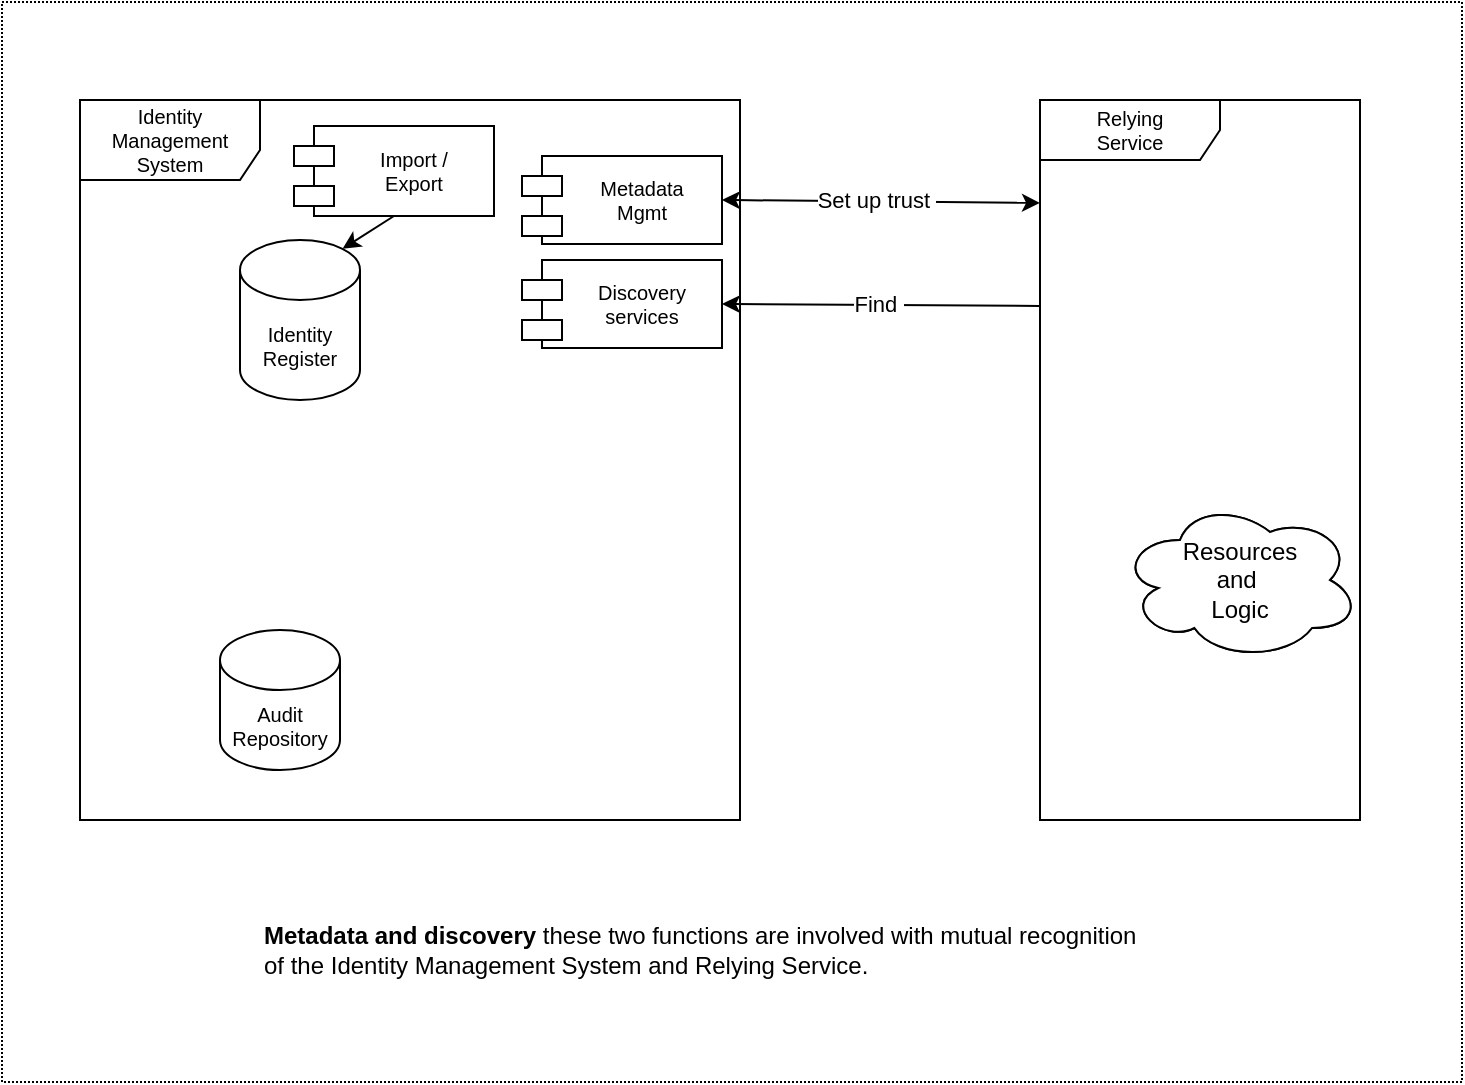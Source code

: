<mxfile version="14.6.13" type="device"><diagram id="3MxPBEOFXovgiWnQYSQU" name="Page-1"><mxGraphModel dx="1124" dy="997" grid="1" gridSize="10" guides="1" tooltips="1" connect="1" arrows="1" fold="1" page="1" pageScale="1" pageWidth="850" pageHeight="1100" math="0" shadow="0"><root><mxCell id="0"/><mxCell id="H_V7B7Z-EGrKVJ_Lkc1i-1" value="border-large" parent="0" visible="0"/><mxCell id="z5116HYtCAXQ4Vh0y6iY-52" value="" style="whiteSpace=wrap;html=1;dashed=1;dashPattern=1 1;fontSize=10;align=left;fillColor=none;" parent="H_V7B7Z-EGrKVJ_Lkc1i-1" vertex="1"><mxGeometry x="70" y="60" width="730" height="680" as="geometry"/></mxCell><mxCell id="H_V7B7Z-EGrKVJ_Lkc1i-4" value="Relying &lt;br style=&quot;font-size: 10px;&quot;&gt;Service" style="shape=umlFrame;whiteSpace=wrap;html=1;width=90;height=30;points=[[0,0.143],[0,0.286],[0,0.429],[0,0.572],[0,0.715],[0,0.858],[1,0.143],[1,0.286],[1,0.429],[1,0.572],[1,0.715],[1,0.858]];SnapToPoint=1;fontSize=10;" parent="H_V7B7Z-EGrKVJ_Lkc1i-1" vertex="1"><mxGeometry x="590" y="250" width="170" height="360" as="geometry"/></mxCell><mxCell id="H_V7B7Z-EGrKVJ_Lkc1i-8" value="border-small" parent="0"/><mxCell id="H_V7B7Z-EGrKVJ_Lkc1i-9" value="" style="whiteSpace=wrap;html=1;dashed=1;dashPattern=1 1;fontSize=10;align=left;fillColor=none;" parent="H_V7B7Z-EGrKVJ_Lkc1i-8" vertex="1"><mxGeometry x="71" y="201" width="730" height="540" as="geometry"/></mxCell><mxCell id="z5116HYtCAXQ4Vh0y6iY-17" value="metadata-discovery" parent="0"/><mxCell id="H_V7B7Z-EGrKVJ_Lkc1i-26" value="Metadata&#10;Mgmt" style="shape=module;align=left;spacingLeft=20;align=center;verticalAlign=middle;fontSize=10;" parent="z5116HYtCAXQ4Vh0y6iY-17" vertex="1"><mxGeometry x="331" y="278" width="100" height="44" as="geometry"/></mxCell><mxCell id="H_V7B7Z-EGrKVJ_Lkc1i-27" value="Discovery&#10;services" style="shape=module;align=left;spacingLeft=20;align=center;verticalAlign=middle;fontSize=10;" parent="z5116HYtCAXQ4Vh0y6iY-17" vertex="1"><mxGeometry x="331" y="330" width="100" height="44" as="geometry"/></mxCell><mxCell id="RwWVnudJju2Ek-YSJpPt-9" value="&lt;b&gt;Metadata and discovery&lt;/b&gt;&amp;nbsp;these two functions are involved with mutual recognition of the Identity Management System and Relying Service." style="text;html=1;strokeColor=none;align=left;verticalAlign=middle;whiteSpace=wrap;fillColor=#ffffff;" vertex="1" parent="z5116HYtCAXQ4Vh0y6iY-17"><mxGeometry x="200" y="640" width="440" height="70" as="geometry"/></mxCell><mxCell id="z5116HYtCAXQ4Vh0y6iY-35" value="authz" parent="0" visible="0"/><mxCell id="z5116HYtCAXQ4Vh0y6iY-34" value="&lt;b&gt;Authorization models vary &lt;/b&gt;Some relying services, perhaps most, perform authorization tasks internally.&amp;nbsp; The local nature of the protected resources often makes this appealing.&amp;nbsp; Sometimes authorization is a shared resource for many relying services.&amp;nbsp; Frequently user attributes help determine access." style="text;html=1;strokeColor=none;align=left;verticalAlign=middle;whiteSpace=wrap;fillColor=#ffffff;" parent="z5116HYtCAXQ4Vh0y6iY-35" vertex="1"><mxGeometry x="200" y="640" width="440" height="80" as="geometry"/></mxCell><mxCell id="z5116HYtCAXQ4Vh0y6iY-22" value="Attribute&#10;Provider" style="shape=module;align=left;spacingLeft=20;align=center;verticalAlign=middle;fontSize=10;" parent="z5116HYtCAXQ4Vh0y6iY-35" vertex="1"><mxGeometry x="330" y="538" width="100" height="44" as="geometry"/></mxCell><mxCell id="z5116HYtCAXQ4Vh0y6iY-47" value="AuthZ" style="edgeStyle=elbowEdgeStyle;orthogonalLoop=1;jettySize=auto;elbow=vertical;html=1;fontSize=10;startArrow=none;startFill=0;endArrow=classic;endFill=1;entryX=1;entryY=0.5;entryDx=0;entryDy=0;exitX=0.88;exitY=0.25;exitDx=0;exitDy=0;exitPerimeter=0;" parent="z5116HYtCAXQ4Vh0y6iY-35" source="H_V7B7Z-EGrKVJ_Lkc1i-5" target="z5116HYtCAXQ4Vh0y6iY-53" edge="1"><mxGeometry relative="1" as="geometry"><Array as="points"><mxPoint x="770" y="380"/><mxPoint x="760" y="430"/><mxPoint x="770" y="360"/><mxPoint x="620" y="380"/><mxPoint x="630" y="410"/></Array></mxGeometry></mxCell><mxCell id="z5116HYtCAXQ4Vh0y6iY-46" value="AuthZ" style="edgeStyle=elbowEdgeStyle;orthogonalLoop=1;jettySize=auto;elbow=vertical;html=1;fontSize=10;startArrow=none;startFill=0;endArrow=classic;endFill=1;exitX=0.96;exitY=0.7;exitDx=0;exitDy=0;exitPerimeter=0;" parent="z5116HYtCAXQ4Vh0y6iY-35" source="_F1U_A68lDV-_akAKqqP-34" target="z5116HYtCAXQ4Vh0y6iY-30" edge="1"><mxGeometry relative="1" as="geometry"><Array as="points"><mxPoint x="790" y="370"/><mxPoint x="780" y="280"/><mxPoint x="710" y="240"/></Array></mxGeometry></mxCell><mxCell id="H_V7B7Z-EGrKVJ_Lkc1i-13" value="Local access&lt;br&gt;data" style="shape=cylinder3;whiteSpace=wrap;html=1;boundedLbl=1;backgroundOutline=1;size=15;fontSize=10;" parent="z5116HYtCAXQ4Vh0y6iY-35" vertex="1"><mxGeometry x="675" y="350" width="50" height="70" as="geometry"/></mxCell><mxCell id="z5116HYtCAXQ4Vh0y6iY-53" value="Local &#10;authorization" style="shape=module;align=left;spacingLeft=20;align=center;verticalAlign=middle;fontSize=10;" parent="z5116HYtCAXQ4Vh0y6iY-35" vertex="1"><mxGeometry x="640" y="300" width="100" height="44" as="geometry"/></mxCell><mxCell id="z5116HYtCAXQ4Vh0y6iY-30" value="Shared authorization" style="shape=umlFrame;whiteSpace=wrap;html=1;width=80;height=30;points=[[0,0.143],[0,0.286],[0,0.429],[0,0.572],[0,0.715],[0,0.858],[1,0.143],[1,0.286],[1,0.429],[1,0.572],[1,0.715],[1,0.858]];SnapToPoint=1;fontSize=10;" parent="z5116HYtCAXQ4Vh0y6iY-35" vertex="1"><mxGeometry x="640" y="90" width="110" height="50" as="geometry"/></mxCell><mxCell id="z5116HYtCAXQ4Vh0y6iY-37" value="governance" parent="0" visible="0"/><mxCell id="z5116HYtCAXQ4Vh0y6iY-36" value="Governance" style="shape=umlFrame;whiteSpace=wrap;html=1;width=80;height=30;points=[[0,0.143],[0,0.286],[0,0.429],[0,0.572],[0,0.715],[0,0.858],[1,0.143],[1,0.286],[1,0.429],[1,0.572],[1,0.715],[1,0.858]];SnapToPoint=1;fontSize=10;" parent="z5116HYtCAXQ4Vh0y6iY-37" vertex="1"><mxGeometry x="480" y="103" width="90" height="80" as="geometry"/></mxCell><mxCell id="z5116HYtCAXQ4Vh0y6iY-38" value="&lt;b&gt;Access Governance &lt;/b&gt;provides oversight and control over access rights implemented in many Local authorization systems and, sometimes, in Shared authorization systems.&amp;nbsp; Both of these may rely on user attributes such as groups or roles stored in an Identity Register." style="text;html=1;strokeColor=none;align=left;verticalAlign=middle;whiteSpace=wrap;fillColor=#ffffff;" parent="z5116HYtCAXQ4Vh0y6iY-37" vertex="1"><mxGeometry x="200" y="640" width="440" height="80" as="geometry"/></mxCell><mxCell id="z5116HYtCAXQ4Vh0y6iY-51" value="" style="edgeStyle=orthogonalEdgeStyle;orthogonalLoop=1;jettySize=auto;elbow=vertical;html=1;fontSize=10;startArrow=none;startFill=0;endArrow=classic;endFill=1;entryX=0;entryY=0.715;entryDx=0;entryDy=0;exitX=1;exitY=0.286;exitDx=0;exitDy=0;" parent="z5116HYtCAXQ4Vh0y6iY-37" source="z5116HYtCAXQ4Vh0y6iY-36" target="z5116HYtCAXQ4Vh0y6iY-30" edge="1"><mxGeometry relative="1" as="geometry"><mxPoint x="450" y="181.5" as="sourcePoint"/><mxPoint x="650" y="357.2" as="targetPoint"/></mxGeometry></mxCell><mxCell id="z5116HYtCAXQ4Vh0y6iY-50" value="" style="edgeStyle=orthogonalEdgeStyle;orthogonalLoop=1;jettySize=auto;elbow=vertical;html=1;fontSize=10;startArrow=none;startFill=0;endArrow=classic;endFill=1;entryX=0.75;entryY=0;entryDx=0;entryDy=0;exitX=1;exitY=0.858;exitDx=0;exitDy=0;" parent="z5116HYtCAXQ4Vh0y6iY-37" source="z5116HYtCAXQ4Vh0y6iY-36" target="z5116HYtCAXQ4Vh0y6iY-53" edge="1"><mxGeometry relative="1" as="geometry"><mxPoint x="570" y="170" as="sourcePoint"/><mxPoint x="550" y="340" as="targetPoint"/><Array as="points"/></mxGeometry></mxCell><mxCell id="z5116HYtCAXQ4Vh0y6iY-48" value="" style="edgeStyle=elbowEdgeStyle;orthogonalLoop=1;jettySize=auto;elbow=vertical;html=1;fontSize=10;startArrow=none;startFill=0;endArrow=classic;endFill=1;entryX=0.75;entryY=0;entryDx=0;entryDy=0;exitX=0;exitY=0.572;exitDx=0;exitDy=0;" parent="z5116HYtCAXQ4Vh0y6iY-37" source="z5116HYtCAXQ4Vh0y6iY-36" target="z5116HYtCAXQ4Vh0y6iY-12" edge="1"><mxGeometry relative="1" as="geometry"><mxPoint x="430" y="114" as="sourcePoint"/><mxPoint x="230" y="330" as="targetPoint"/><Array as="points"><mxPoint x="440" y="170"/><mxPoint x="430" y="150"/><mxPoint x="410" y="180"/><mxPoint x="390" y="140"/><mxPoint x="320" y="114"/><mxPoint x="290" y="157"/><mxPoint x="320" y="370"/><mxPoint x="310" y="370"/><mxPoint x="280" y="310"/><mxPoint x="310" y="230"/></Array></mxGeometry></mxCell><mxCell id="z5116HYtCAXQ4Vh0y6iY-23" value="authN-session" parent="0" visible="0"/><mxCell id="z5116HYtCAXQ4Vh0y6iY-21" value="AuthN /&#10;Assertion" style="shape=module;align=left;spacingLeft=20;align=center;verticalAlign=middle;fontSize=10;" parent="z5116HYtCAXQ4Vh0y6iY-23" vertex="1"><mxGeometry x="330" y="485" width="100" height="44" as="geometry"/></mxCell><mxCell id="z5116HYtCAXQ4Vh0y6iY-25" value="Session&#10;Mgmt" style="shape=module;align=left;spacingLeft=20;align=center;verticalAlign=middle;fontSize=10;" parent="z5116HYtCAXQ4Vh0y6iY-23" vertex="1"><mxGeometry x="330" y="381" width="100" height="44" as="geometry"/></mxCell><mxCell id="H_V7B7Z-EGrKVJ_Lkc1i-11" value="" style="endArrow=classic;html=1;fontSize=10;exitX=1;exitY=0.5;exitDx=0;exitDy=0;entryX=0;entryY=0;entryDx=0;entryDy=15;entryPerimeter=0;exitPerimeter=0;" parent="z5116HYtCAXQ4Vh0y6iY-23" source="z5116HYtCAXQ4Vh0y6iY-2" target="z5116HYtCAXQ4Vh0y6iY-21" edge="1"><mxGeometry width="50" height="50" relative="1" as="geometry"><mxPoint x="270" y="380" as="sourcePoint"/><mxPoint x="350" y="442" as="targetPoint"/></mxGeometry></mxCell><mxCell id="z5116HYtCAXQ4Vh0y6iY-40" value="&lt;b&gt;Authentication and Sessions &lt;/b&gt;There are many authentication scenarios, but all of them require Identity Register to play a part.&amp;nbsp; Since it initiates the session, some implementations also use the Identity Management System to monitor or participate if the full session lifecycle with the Relying services." style="text;html=1;strokeColor=none;align=left;verticalAlign=middle;whiteSpace=wrap;fillColor=#ffffff;noLabel=0;" parent="z5116HYtCAXQ4Vh0y6iY-23" vertex="1"><mxGeometry x="200" y="640" width="440" height="70" as="geometry"/></mxCell><mxCell id="H_V7B7Z-EGrKVJ_Lkc1i-25" value="risk-context" parent="0" visible="0"/><mxCell id="H_V7B7Z-EGrKVJ_Lkc1i-20" value="Risk context" style="shape=umlFrame;whiteSpace=wrap;html=1;width=80;height=30;points=[[0,0.143],[0,0.286],[0,0.429],[0,0.572],[0,0.715],[0,0.858],[1,0.143],[1,0.286],[1,0.429],[1,0.572],[1,0.715],[1,0.858]];SnapToPoint=1;fontSize=10;" parent="H_V7B7Z-EGrKVJ_Lkc1i-25" vertex="1"><mxGeometry x="110" y="150" width="90" height="80" as="geometry"/></mxCell><mxCell id="H_V7B7Z-EGrKVJ_Lkc1i-28" value="&lt;b&gt;Risk Context &lt;/b&gt;It is possible to use external risk information in authentication decisions.&amp;nbsp; For instance, if a stolen password is found on the dark web, don't allow login." style="text;html=1;strokeColor=none;align=left;verticalAlign=middle;whiteSpace=wrap;fillColor=#ffffff;" parent="H_V7B7Z-EGrKVJ_Lkc1i-25" vertex="1"><mxGeometry x="200" y="640" width="440" height="70" as="geometry"/></mxCell><mxCell id="z5116HYtCAXQ4Vh0y6iY-29" value="provisioning" parent="0" visible="0"/><mxCell id="z5116HYtCAXQ4Vh0y6iY-19" value="Service&#10;Provisioning&#10;Agent" style="shape=module;align=left;spacingLeft=20;align=center;verticalAlign=middle;fontSize=10;" parent="z5116HYtCAXQ4Vh0y6iY-29" vertex="1"><mxGeometry x="330" y="432" width="100" height="44" as="geometry"/></mxCell><mxCell id="z5116HYtCAXQ4Vh0y6iY-39" value="&lt;b&gt;Provisioning &lt;/b&gt;The Identity register receives updates from one or more external sources and administrative actions. Frequently, Relying services need local access to identity information in order to make authorization decisions. Thus the Identity management system may need to be able to further provision selected information to the relying system.&amp;nbsp;&amp;nbsp;" style="text;html=1;strokeColor=none;align=left;verticalAlign=middle;whiteSpace=wrap;fillColor=#ffffff;" parent="z5116HYtCAXQ4Vh0y6iY-29" vertex="1"><mxGeometry x="200" y="640" width="440" height="80" as="geometry"/></mxCell><mxCell id="_F1U_A68lDV-_akAKqqP-31" value="Principal &amp;&#10;Credential&#10;Mgmt" style="shape=module;align=left;spacingLeft=20;align=center;verticalAlign=middle;fontSize=10;" parent="z5116HYtCAXQ4Vh0y6iY-29" vertex="1"><mxGeometry x="170" y="440" width="100" height="45" as="geometry"/></mxCell><mxCell id="RwWVnudJju2Ek-YSJpPt-1" value="&lt;span&gt;Identity&lt;/span&gt;&lt;br style=&quot;padding: 0px ; margin: 0px&quot;&gt;&lt;span&gt;Information&lt;/span&gt;&lt;br style=&quot;padding: 0px ; margin: 0px&quot;&gt;&lt;span&gt;Source&lt;/span&gt;" style="shape=umlFrame;whiteSpace=wrap;html=1;width=80;height=40;points=[[0,0.143],[0,0.286],[0,0.429],[0,0.572],[0,0.715],[0,0.858],[1,0.143],[1,0.286],[1,0.429],[1,0.572],[1,0.715],[1,0.858]];SnapToPoint=1;fontSize=10;" vertex="1" parent="z5116HYtCAXQ4Vh0y6iY-29"><mxGeometry x="310" y="100" width="90" height="60" as="geometry"/></mxCell><mxCell id="RwWVnudJju2Ek-YSJpPt-4" value="Local access&lt;br&gt;data" style="shape=cylinder3;whiteSpace=wrap;html=1;boundedLbl=1;backgroundOutline=1;size=15;fontSize=10;" vertex="1" parent="z5116HYtCAXQ4Vh0y6iY-29"><mxGeometry x="675" y="350" width="50" height="70" as="geometry"/></mxCell><mxCell id="z5116HYtCAXQ4Vh0y6iY-11" value="dependency" parent="0" visible="0"/><mxCell id="z5116HYtCAXQ4Vh0y6iY-10" value="" style="endArrow=classic;dashed=1;html=1;endFill=1;entryX=1;entryY=0.429;entryDx=0;entryDy=0;exitX=0;exitY=0.429;exitDx=0;exitDy=0;" parent="z5116HYtCAXQ4Vh0y6iY-11" source="_F1U_A68lDV-_akAKqqP-2" target="_F1U_A68lDV-_akAKqqP-1" edge="1"><mxGeometry width="50" height="50" relative="1" as="geometry"><mxPoint x="500" y="300" as="sourcePoint"/><mxPoint x="540" y="210" as="targetPoint"/></mxGeometry></mxCell><mxCell id="z5116HYtCAXQ4Vh0y6iY-16" value="&lt;b&gt;Basic Component Dependencies&amp;nbsp;&lt;/b&gt;the identity management system supports multiple relying services.&amp;nbsp; The core components of the IMS are shown.&amp;nbsp; The dotted arrowed lines show dependencies." style="text;html=1;align=left;verticalAlign=middle;whiteSpace=wrap;fillColor=#ffffff;" parent="z5116HYtCAXQ4Vh0y6iY-11" vertex="1"><mxGeometry x="200" y="640" width="440" height="80" as="geometry"/></mxCell><mxCell id="1" value="background" parent="0"/><mxCell id="_F1U_A68lDV-_akAKqqP-2" value="Relying &lt;br style=&quot;font-size: 10px;&quot;&gt;Service" style="shape=umlFrame;whiteSpace=wrap;html=1;width=90;height=30;points=[[0,0.143],[0,0.286],[0,0.429],[0,0.572],[0,0.715],[0,0.858],[1,0.143],[1,0.286],[1,0.429],[1,0.572],[1,0.715],[1,0.858]];SnapToPoint=1;fontSize=10;" parent="1" vertex="1"><mxGeometry x="590" y="250" width="160" height="360" as="geometry"/></mxCell><mxCell id="_F1U_A68lDV-_akAKqqP-1" value="Identity Management System" style="shape=umlFrame;whiteSpace=wrap;html=1;width=90;height=40;points=[[0,0.143],[0,0.286],[0,0.429],[0,0.572],[0,0.715],[0,0.858],[1,0.143],[1,0.286],[1,0.429],[1,0.572],[1,0.715],[1,0.858]];fontSize=10;" parent="1" vertex="1"><mxGeometry x="110" y="250" width="330" height="360" as="geometry"/></mxCell><mxCell id="_F1U_A68lDV-_akAKqqP-34" value="Resources&lt;br&gt;and&amp;nbsp;&lt;br&gt;Logic" style="ellipse;shape=cloud;whiteSpace=wrap;html=1;" parent="1" vertex="1"><mxGeometry x="630" y="450" width="120" height="80" as="geometry"/></mxCell><mxCell id="z5116HYtCAXQ4Vh0y6iY-2" value="Identity&lt;br style=&quot;padding: 0px; margin: 0px; font-size: 10px;&quot;&gt;Register" style="shape=cylinder3;whiteSpace=wrap;html=1;boundedLbl=1;backgroundOutline=1;size=15;fontSize=10;" parent="1" vertex="1"><mxGeometry x="190" y="320" width="60" height="80" as="geometry"/></mxCell><mxCell id="z5116HYtCAXQ4Vh0y6iY-3" value="&lt;span style=&quot;font-size: 10px;&quot;&gt;Audit&lt;/span&gt;&lt;br style=&quot;padding: 0px; margin: 0px; font-size: 10px;&quot;&gt;&lt;span style=&quot;font-size: 10px;&quot;&gt;Repository&lt;/span&gt;" style="shape=cylinder3;whiteSpace=wrap;html=1;boundedLbl=1;backgroundOutline=1;size=15;fontSize=10;" parent="1" vertex="1"><mxGeometry x="180" y="515" width="60" height="70" as="geometry"/></mxCell><mxCell id="H_V7B7Z-EGrKVJ_Lkc1i-10" value="" style="endArrow=classic;html=1;fontSize=10;exitX=1;exitY=0.5;exitDx=0;exitDy=0;entryX=0;entryY=0;entryDx=0;entryDy=15;entryPerimeter=0;exitPerimeter=0;" parent="1" source="z5116HYtCAXQ4Vh0y6iY-2" target="z5116HYtCAXQ4Vh0y6iY-22" edge="1"><mxGeometry width="50" height="50" relative="1" as="geometry"><mxPoint x="270" y="380" as="sourcePoint"/><mxPoint x="350" y="442" as="targetPoint"/></mxGeometry></mxCell><mxCell id="z5116HYtCAXQ4Vh0y6iY-12" value="Import /&#10;Export" style="shape=module;align=left;spacingLeft=20;align=center;verticalAlign=middle;fontSize=10;" parent="1" vertex="1"><mxGeometry x="217" y="263" width="100" height="45" as="geometry"/></mxCell><mxCell id="z5116HYtCAXQ4Vh0y6iY-42" value="" style="endArrow=classic;html=1;fontSize=10;exitX=0.5;exitY=1;exitDx=0;exitDy=0;entryX=0.855;entryY=0;entryDx=0;entryDy=4.35;entryPerimeter=0;" parent="1" source="z5116HYtCAXQ4Vh0y6iY-12" target="z5116HYtCAXQ4Vh0y6iY-2" edge="1"><mxGeometry width="50" height="50" relative="1" as="geometry"><mxPoint x="270" y="185" as="sourcePoint"/><mxPoint x="270" y="270" as="targetPoint"/></mxGeometry></mxCell><mxCell id="z5116HYtCAXQ4Vh0y6iY-43" value="" style="endArrow=classic;html=1;fontSize=10;exitX=0.5;exitY=0;exitDx=0;exitDy=0;entryX=0.5;entryY=1;entryDx=0;entryDy=0;entryPerimeter=0;" parent="1" source="_F1U_A68lDV-_akAKqqP-31" target="z5116HYtCAXQ4Vh0y6iY-2" edge="1"><mxGeometry width="50" height="50" relative="1" as="geometry"><mxPoint x="270" y="315" as="sourcePoint"/><mxPoint x="261.3" y="344.35" as="targetPoint"/></mxGeometry></mxCell><mxCell id="z5116HYtCAXQ4Vh0y6iY-44" value="" style="endArrow=classic;html=1;fontSize=10;exitX=1;exitY=0.5;exitDx=0;exitDy=0;entryX=0;entryY=0;entryDx=0;entryDy=15;entryPerimeter=0;exitPerimeter=0;" parent="1" source="z5116HYtCAXQ4Vh0y6iY-2" target="z5116HYtCAXQ4Vh0y6iY-19" edge="1"><mxGeometry width="50" height="50" relative="1" as="geometry"><mxPoint x="270" y="315" as="sourcePoint"/><mxPoint x="261.3" y="344.35" as="targetPoint"/></mxGeometry></mxCell><mxCell id="z5116HYtCAXQ4Vh0y6iY-26" value="" style="endArrow=classic;startArrow=classic;html=1;exitX=1;exitY=0.5;exitDx=0;exitDy=0;entryX=0;entryY=0.429;entryDx=0;entryDy=0;" parent="1" source="z5116HYtCAXQ4Vh0y6iY-25" target="_F1U_A68lDV-_akAKqqP-2" edge="1"><mxGeometry width="50" height="50" relative="1" as="geometry"><mxPoint x="470" y="100" as="sourcePoint"/><mxPoint x="630" y="101.92" as="targetPoint"/></mxGeometry></mxCell><mxCell id="z5116HYtCAXQ4Vh0y6iY-27" value="Session Mgmt" style="edgeLabel;html=1;align=center;verticalAlign=middle;resizable=0;points=[];" parent="z5116HYtCAXQ4Vh0y6iY-26" vertex="1" connectable="0"><mxGeometry x="-0.28" relative="1" as="geometry"><mxPoint x="26" as="offset"/></mxGeometry></mxCell><mxCell id="_F1U_A68lDV-_akAKqqP-15" value="" style="endArrow=classic;startArrow=classic;html=1;exitX=1;exitY=0.5;exitDx=0;exitDy=0;entryX=0;entryY=0.715;entryDx=0;entryDy=0;" parent="1" source="z5116HYtCAXQ4Vh0y6iY-21" target="_F1U_A68lDV-_akAKqqP-2" edge="1"><mxGeometry width="50" height="50" relative="1" as="geometry"><mxPoint x="480" y="510" as="sourcePoint"/><mxPoint x="630" y="510" as="targetPoint"/></mxGeometry></mxCell><mxCell id="_F1U_A68lDV-_akAKqqP-16" value="AuthN Delegation" style="edgeLabel;html=1;align=center;verticalAlign=middle;resizable=0;points=[];" parent="_F1U_A68lDV-_akAKqqP-15" vertex="1" connectable="0"><mxGeometry x="-0.027" y="1" relative="1" as="geometry"><mxPoint as="offset"/></mxGeometry></mxCell><mxCell id="_F1U_A68lDV-_akAKqqP-17" value="" style="endArrow=classic;startArrow=none;html=1;exitX=1;exitY=0.5;exitDx=0;exitDy=0;entryX=0;entryY=0.858;entryDx=0;entryDy=0;startFill=0;" parent="1" source="z5116HYtCAXQ4Vh0y6iY-22" target="_F1U_A68lDV-_akAKqqP-2" edge="1"><mxGeometry width="50" height="50" relative="1" as="geometry"><mxPoint x="430" y="640" as="sourcePoint"/><mxPoint x="580" y="640" as="targetPoint"/></mxGeometry></mxCell><mxCell id="_F1U_A68lDV-_akAKqqP-18" value="Attribute Query" style="edgeLabel;html=1;align=center;verticalAlign=middle;resizable=0;points=[];" parent="_F1U_A68lDV-_akAKqqP-17" vertex="1" connectable="0"><mxGeometry x="-0.027" y="1" relative="1" as="geometry"><mxPoint as="offset"/></mxGeometry></mxCell><mxCell id="H_V7B7Z-EGrKVJ_Lkc1i-21" style="edgeStyle=orthogonalEdgeStyle;orthogonalLoop=1;jettySize=auto;html=1;exitX=1;exitY=0.572;exitDx=0;exitDy=0;entryX=0.25;entryY=0;entryDx=0;entryDy=0;startArrow=classic;startFill=1;endArrow=classic;endFill=1;" parent="1" source="H_V7B7Z-EGrKVJ_Lkc1i-20" target="z5116HYtCAXQ4Vh0y6iY-12" edge="1"><mxGeometry relative="1" as="geometry"/></mxCell><mxCell id="H_V7B7Z-EGrKVJ_Lkc1i-23" value="context &lt;br&gt;signals" style="edgeLabel;html=1;align=center;verticalAlign=middle;resizable=0;points=[];" parent="H_V7B7Z-EGrKVJ_Lkc1i-21" vertex="1" connectable="0"><mxGeometry x="0.249" y="1" relative="1" as="geometry"><mxPoint x="-13" y="-52" as="offset"/></mxGeometry></mxCell><mxCell id="H_V7B7Z-EGrKVJ_Lkc1i-16" value="" style="endArrow=classic;startArrow=classic;html=1;exitX=1;exitY=0.5;exitDx=0;exitDy=0;entryX=0;entryY=0.143;entryDx=0;entryDy=0;startFill=1;" parent="1" source="H_V7B7Z-EGrKVJ_Lkc1i-26" edge="1" target="_F1U_A68lDV-_akAKqqP-2"><mxGeometry width="50" height="50" relative="1" as="geometry"><mxPoint x="430" y="281.12" as="sourcePoint"/><mxPoint x="590" y="280.0" as="targetPoint"/></mxGeometry></mxCell><mxCell id="H_V7B7Z-EGrKVJ_Lkc1i-17" value="Set up trust&amp;nbsp;" style="edgeLabel;html=1;align=center;verticalAlign=middle;resizable=0;points=[];" parent="H_V7B7Z-EGrKVJ_Lkc1i-16" vertex="1" connectable="0"><mxGeometry x="-0.027" y="1" relative="1" as="geometry"><mxPoint x="-1" as="offset"/></mxGeometry></mxCell><mxCell id="H_V7B7Z-EGrKVJ_Lkc1i-14" value="" style="endArrow=none;startArrow=classic;html=1;exitX=1;exitY=0.5;exitDx=0;exitDy=0;entryX=0;entryY=0.286;entryDx=0;entryDy=0;startFill=1;endFill=0;" parent="1" source="H_V7B7Z-EGrKVJ_Lkc1i-27" edge="1" target="_F1U_A68lDV-_akAKqqP-2"><mxGeometry width="50" height="50" relative="1" as="geometry"><mxPoint x="431" y="345" as="sourcePoint"/><mxPoint x="590" y="352.96" as="targetPoint"/></mxGeometry></mxCell><mxCell id="H_V7B7Z-EGrKVJ_Lkc1i-15" value="Find&amp;nbsp;" style="edgeLabel;html=1;align=center;verticalAlign=middle;resizable=0;points=[];" parent="H_V7B7Z-EGrKVJ_Lkc1i-14" vertex="1" connectable="0"><mxGeometry x="-0.027" y="1" relative="1" as="geometry"><mxPoint as="offset"/></mxGeometry></mxCell><mxCell id="RwWVnudJju2Ek-YSJpPt-2" style="edgeStyle=orthogonalEdgeStyle;orthogonalLoop=1;jettySize=auto;html=1;exitX=0;exitY=0.429;exitDx=0;exitDy=0;" edge="1" parent="1" source="RwWVnudJju2Ek-YSJpPt-1" target="z5116HYtCAXQ4Vh0y6iY-12"><mxGeometry relative="1" as="geometry"/></mxCell><mxCell id="RwWVnudJju2Ek-YSJpPt-3" value="" style="endArrow=classic;html=1;fontSize=10;exitX=1;exitY=0.5;exitDx=0;exitDy=0;entryX=0;entryY=0;entryDx=0;entryDy=15;entryPerimeter=0;exitPerimeter=0;" edge="1" parent="1" source="z5116HYtCAXQ4Vh0y6iY-2" target="z5116HYtCAXQ4Vh0y6iY-25"><mxGeometry width="50" height="50" relative="1" as="geometry"><mxPoint x="260" y="370" as="sourcePoint"/><mxPoint x="340" y="510" as="targetPoint"/></mxGeometry></mxCell><mxCell id="RwWVnudJju2Ek-YSJpPt-7" value="Service Provisioning" style="edgeStyle=orthogonalEdgeStyle;orthogonalLoop=1;jettySize=auto;html=1;exitX=1;exitY=0.5;exitDx=0;exitDy=0;entryX=0;entryY=0.5;entryDx=0;entryDy=0;entryPerimeter=0;" edge="1" parent="1" source="z5116HYtCAXQ4Vh0y6iY-19" target="RwWVnudJju2Ek-YSJpPt-4"><mxGeometry x="-0.514" relative="1" as="geometry"><Array as="points"><mxPoint x="630" y="454"/><mxPoint x="630" y="385"/></Array><mxPoint as="offset"/></mxGeometry></mxCell><mxCell id="H_V7B7Z-EGrKVJ_Lkc1i-5" value="Resources&lt;br&gt;and&amp;nbsp;&lt;br&gt;Logic" style="ellipse;shape=cloud;whiteSpace=wrap;html=1;" parent="1" vertex="1"><mxGeometry x="630" y="450" width="120" height="80" as="geometry"/></mxCell></root></mxGraphModel></diagram></mxfile>